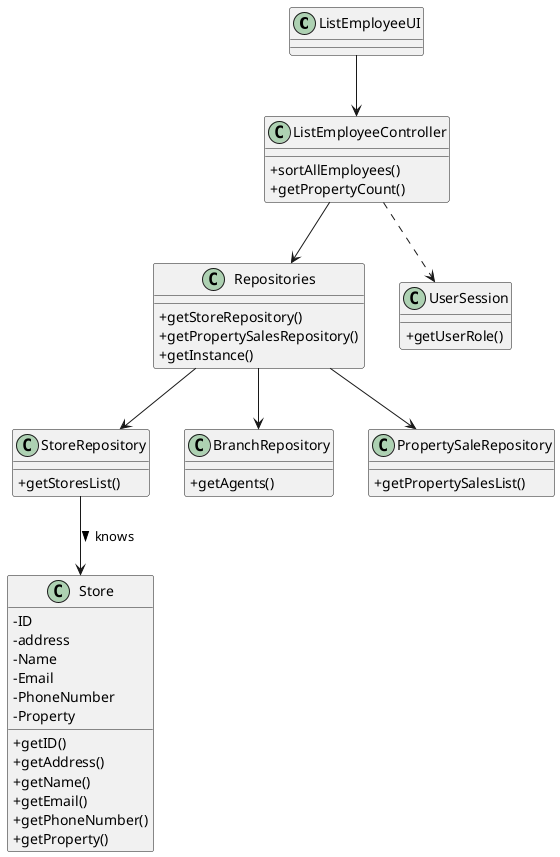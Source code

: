 @startuml
skinparam classAttributeIconSize 0

class ListEmployeeUI {
}

class ListEmployeeController {
  +sortAllEmployees()
  +getPropertyCount()
}
class Repositories {
 +getStoreRepository()
 +getPropertySalesRepository()
 +getInstance()
}

class StoreRepository{
 +getStoresList()
}

class Store{
    -ID
    -address
    -Name
    -Email
    -PhoneNumber
    -Property
    +getID()
    +getAddress()
    +getName()
    +getEmail()
    +getPhoneNumber()
    +getProperty()
}

class BranchRepository {
    +getAgents()
}

class PropertySaleRepository {
    +getPropertySalesList()
}

class UserSession {
    +getUserRole()
}




ListEmployeeUI --> ListEmployeeController

ListEmployeeController --> Repositories

StoreRepository --> Store : knows >

Repositories --> StoreRepository
Repositories --> PropertySaleRepository
Repositories --> BranchRepository

ListEmployeeController ..> UserSession

@enduml